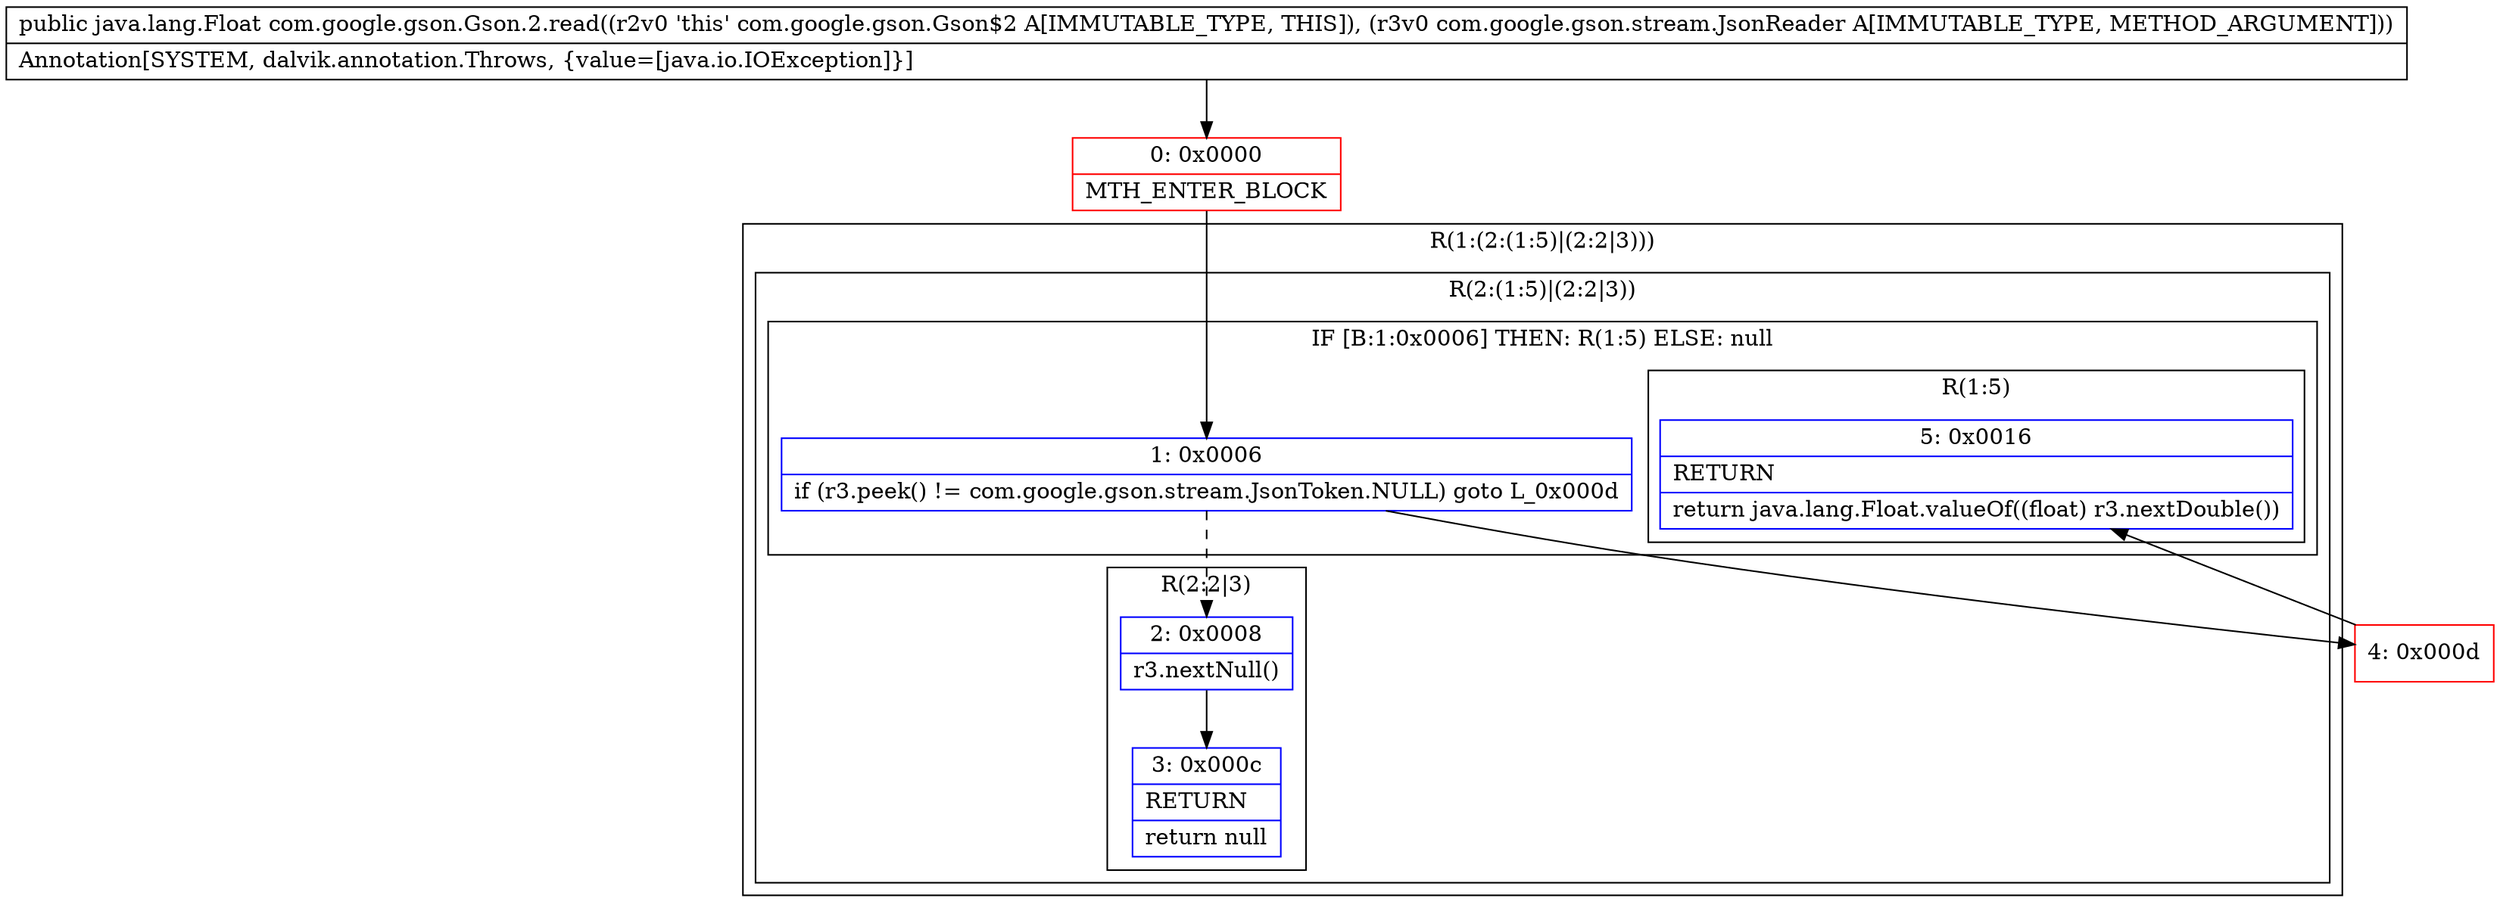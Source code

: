 digraph "CFG forcom.google.gson.Gson.2.read(Lcom\/google\/gson\/stream\/JsonReader;)Ljava\/lang\/Float;" {
subgraph cluster_Region_1170656573 {
label = "R(1:(2:(1:5)|(2:2|3)))";
node [shape=record,color=blue];
subgraph cluster_Region_1468541972 {
label = "R(2:(1:5)|(2:2|3))";
node [shape=record,color=blue];
subgraph cluster_IfRegion_587669260 {
label = "IF [B:1:0x0006] THEN: R(1:5) ELSE: null";
node [shape=record,color=blue];
Node_1 [shape=record,label="{1\:\ 0x0006|if (r3.peek() != com.google.gson.stream.JsonToken.NULL) goto L_0x000d\l}"];
subgraph cluster_Region_1691433799 {
label = "R(1:5)";
node [shape=record,color=blue];
Node_5 [shape=record,label="{5\:\ 0x0016|RETURN\l|return java.lang.Float.valueOf((float) r3.nextDouble())\l}"];
}
}
subgraph cluster_Region_395165125 {
label = "R(2:2|3)";
node [shape=record,color=blue];
Node_2 [shape=record,label="{2\:\ 0x0008|r3.nextNull()\l}"];
Node_3 [shape=record,label="{3\:\ 0x000c|RETURN\l|return null\l}"];
}
}
}
Node_0 [shape=record,color=red,label="{0\:\ 0x0000|MTH_ENTER_BLOCK\l}"];
Node_4 [shape=record,color=red,label="{4\:\ 0x000d}"];
MethodNode[shape=record,label="{public java.lang.Float com.google.gson.Gson.2.read((r2v0 'this' com.google.gson.Gson$2 A[IMMUTABLE_TYPE, THIS]), (r3v0 com.google.gson.stream.JsonReader A[IMMUTABLE_TYPE, METHOD_ARGUMENT]))  | Annotation[SYSTEM, dalvik.annotation.Throws, \{value=[java.io.IOException]\}]\l}"];
MethodNode -> Node_0;
Node_1 -> Node_2[style=dashed];
Node_1 -> Node_4;
Node_2 -> Node_3;
Node_0 -> Node_1;
Node_4 -> Node_5;
}

